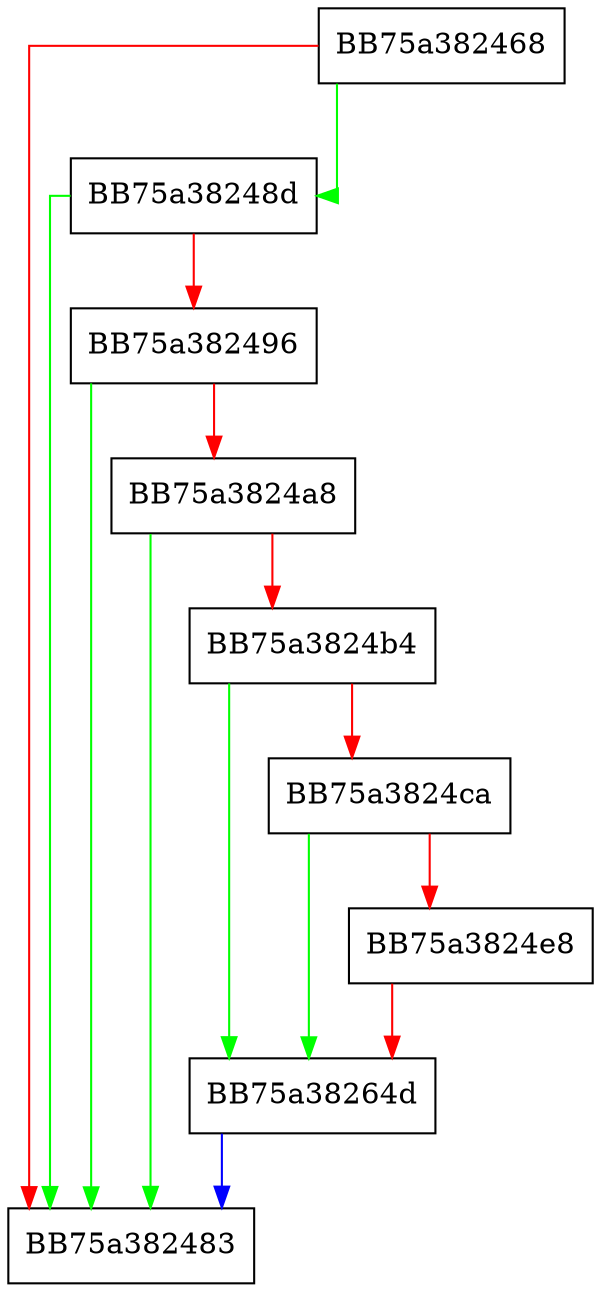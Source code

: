 digraph SendCopyEvent {
  node [shape="box"];
  graph [splines=ortho];
  BB75a382468 -> BB75a38248d [color="green"];
  BB75a382468 -> BB75a382483 [color="red"];
  BB75a38248d -> BB75a382483 [color="green"];
  BB75a38248d -> BB75a382496 [color="red"];
  BB75a382496 -> BB75a382483 [color="green"];
  BB75a382496 -> BB75a3824a8 [color="red"];
  BB75a3824a8 -> BB75a382483 [color="green"];
  BB75a3824a8 -> BB75a3824b4 [color="red"];
  BB75a3824b4 -> BB75a38264d [color="green"];
  BB75a3824b4 -> BB75a3824ca [color="red"];
  BB75a3824ca -> BB75a38264d [color="green"];
  BB75a3824ca -> BB75a3824e8 [color="red"];
  BB75a3824e8 -> BB75a38264d [color="red"];
  BB75a38264d -> BB75a382483 [color="blue"];
}